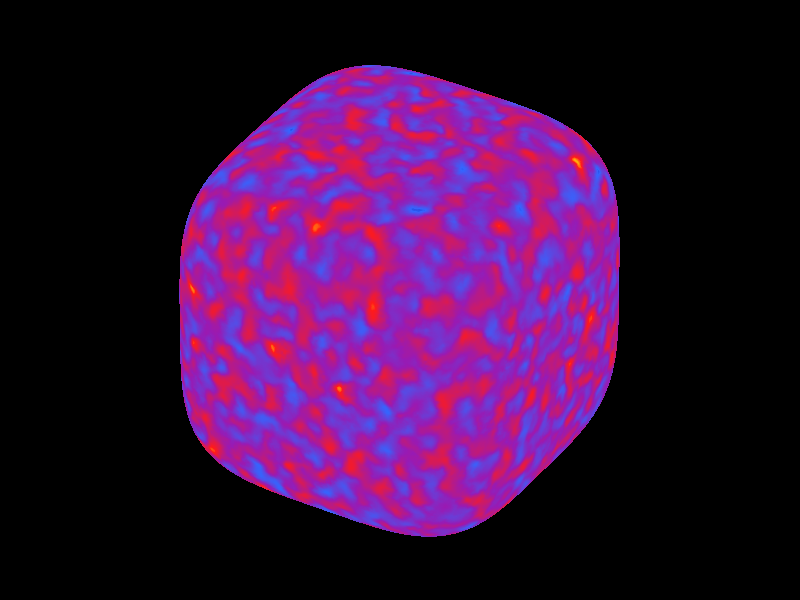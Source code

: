 #version 3.6;

// Specify a right-handed coordinate system in which the z-axis points upwards
camera {
	location <30,-50,40>
	sky z
	right -0.045*x*image_width/image_height
	up 0.045*z
	look_at <0,0,0>
}

// Two lights with slightly different colors
light_source{<-8,-20,30> color rgb <0.77,0.75,0.75>}
light_source{<25,-12,12> color rgb <0.38,0.40,0.40>}

union{

    // Specify the superellipsoid as the surface x^4+y^4+z^4=1
    polynomial {4,
        xyz(4,0,0):1,
        xyz(0,4,0):1,
        xyz(0,0,4):1,
        xyz(0,0,0):-1
    }

    // The pigment sets the color of the object. Here we use a color map of
    // blues, reds, and yellows
    pigment {
   		bozo
        turbulence 0.3
		color_map {
			[0 color rgb <0,0,0.6>]
			[0.15 color rgb <0.2,0.4,1>]
			[0.5 color rgb <0.6,0.1,0.7> ]
			[0.85 color rgb <1,0.1,0.1>]
			[1 color rgb <1,1,0>]
		}
        scale 0.1
    }

    // The finish controls the surface properties and how it interacts with the
    // light
    finish{reflection 0.24 specular 0.55 ambient 0.25}
}
